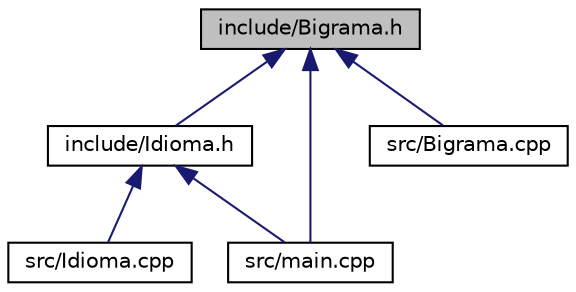 digraph "include/Bigrama.h"
{
  edge [fontname="Helvetica",fontsize="10",labelfontname="Helvetica",labelfontsize="10"];
  node [fontname="Helvetica",fontsize="10",shape=record];
  Node1 [label="include/Bigrama.h",height=0.2,width=0.4,color="black", fillcolor="grey75", style="filled", fontcolor="black"];
  Node1 -> Node2 [dir="back",color="midnightblue",fontsize="10",style="solid",fontname="Helvetica"];
  Node2 [label="include/Idioma.h",height=0.2,width=0.4,color="black", fillcolor="white", style="filled",URL="$Idioma_8h.html"];
  Node2 -> Node3 [dir="back",color="midnightblue",fontsize="10",style="solid",fontname="Helvetica"];
  Node3 [label="src/Idioma.cpp",height=0.2,width=0.4,color="black", fillcolor="white", style="filled",URL="$Idioma_8cpp_source.html"];
  Node2 -> Node4 [dir="back",color="midnightblue",fontsize="10",style="solid",fontname="Helvetica"];
  Node4 [label="src/main.cpp",height=0.2,width=0.4,color="black", fillcolor="white", style="filled",URL="$main_8cpp.html"];
  Node1 -> Node5 [dir="back",color="midnightblue",fontsize="10",style="solid",fontname="Helvetica"];
  Node5 [label="src/Bigrama.cpp",height=0.2,width=0.4,color="black", fillcolor="white", style="filled",URL="$Bigrama_8cpp.html"];
  Node1 -> Node4 [dir="back",color="midnightblue",fontsize="10",style="solid",fontname="Helvetica"];
}
